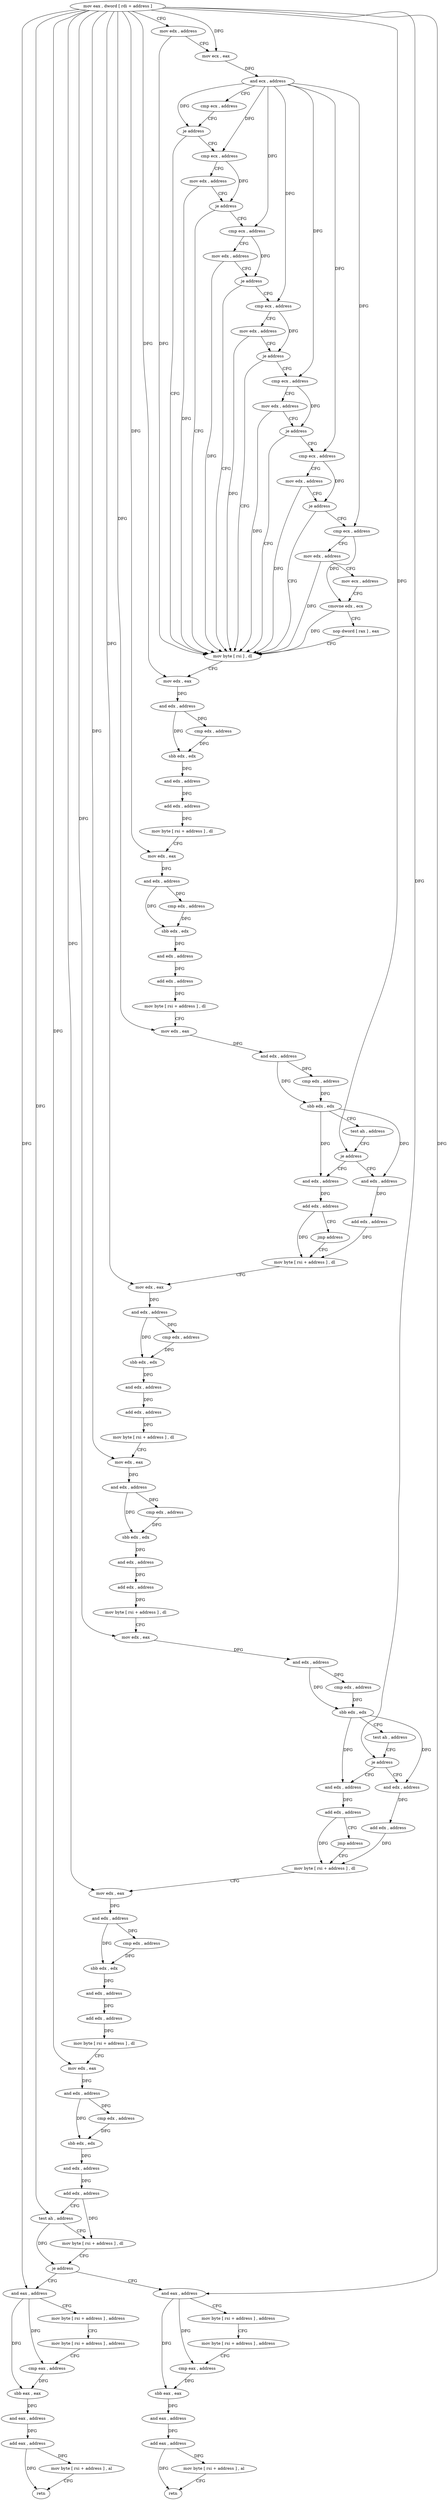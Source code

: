 digraph "func" {
"4296240" [label = "mov eax , dword [ rdi + address ]" ]
"4296243" [label = "mov edx , address" ]
"4296248" [label = "mov ecx , eax" ]
"4296250" [label = "and ecx , address" ]
"4296256" [label = "cmp ecx , address" ]
"4296262" [label = "je address" ]
"4296352" [label = "mov byte [ rsi ] , dl" ]
"4296264" [label = "cmp ecx , address" ]
"4296354" [label = "mov edx , eax" ]
"4296356" [label = "and edx , address" ]
"4296362" [label = "cmp edx , address" ]
"4296365" [label = "sbb edx , edx" ]
"4296367" [label = "and edx , address" ]
"4296370" [label = "add edx , address" ]
"4296373" [label = "mov byte [ rsi + address ] , dl" ]
"4296376" [label = "mov edx , eax" ]
"4296378" [label = "and edx , address" ]
"4296384" [label = "cmp edx , address" ]
"4296387" [label = "sbb edx , edx" ]
"4296389" [label = "and edx , address" ]
"4296392" [label = "add edx , address" ]
"4296395" [label = "mov byte [ rsi + address ] , dl" ]
"4296398" [label = "mov edx , eax" ]
"4296400" [label = "and edx , address" ]
"4296403" [label = "cmp edx , address" ]
"4296406" [label = "sbb edx , edx" ]
"4296408" [label = "test ah , address" ]
"4296411" [label = "je address" ]
"4296568" [label = "and edx , address" ]
"4296417" [label = "and edx , address" ]
"4296270" [label = "mov edx , address" ]
"4296275" [label = "je address" ]
"4296277" [label = "cmp ecx , address" ]
"4296571" [label = "add edx , address" ]
"4296574" [label = "jmp address" ]
"4296423" [label = "mov byte [ rsi + address ] , dl" ]
"4296420" [label = "add edx , address" ]
"4296283" [label = "mov edx , address" ]
"4296288" [label = "je address" ]
"4296290" [label = "cmp ecx , address" ]
"4296426" [label = "mov edx , eax" ]
"4296428" [label = "and edx , address" ]
"4296431" [label = "cmp edx , address" ]
"4296434" [label = "sbb edx , edx" ]
"4296436" [label = "and edx , address" ]
"4296439" [label = "add edx , address" ]
"4296442" [label = "mov byte [ rsi + address ] , dl" ]
"4296445" [label = "mov edx , eax" ]
"4296447" [label = "and edx , address" ]
"4296450" [label = "cmp edx , address" ]
"4296453" [label = "sbb edx , edx" ]
"4296455" [label = "and edx , address" ]
"4296458" [label = "add edx , address" ]
"4296461" [label = "mov byte [ rsi + address ] , dl" ]
"4296464" [label = "mov edx , eax" ]
"4296466" [label = "and edx , address" ]
"4296469" [label = "cmp edx , address" ]
"4296472" [label = "sbb edx , edx" ]
"4296474" [label = "test ah , address" ]
"4296477" [label = "je address" ]
"4296616" [label = "and edx , address" ]
"4296483" [label = "and edx , address" ]
"4296619" [label = "add edx , address" ]
"4296622" [label = "jmp address" ]
"4296489" [label = "mov byte [ rsi + address ] , dl" ]
"4296486" [label = "add edx , address" ]
"4296296" [label = "mov edx , address" ]
"4296301" [label = "je address" ]
"4296303" [label = "cmp ecx , address" ]
"4296492" [label = "mov edx , eax" ]
"4296494" [label = "and edx , address" ]
"4296497" [label = "cmp edx , address" ]
"4296500" [label = "sbb edx , edx" ]
"4296502" [label = "and edx , address" ]
"4296505" [label = "add edx , address" ]
"4296508" [label = "mov byte [ rsi + address ] , dl" ]
"4296511" [label = "mov edx , eax" ]
"4296513" [label = "and edx , address" ]
"4296516" [label = "cmp edx , address" ]
"4296519" [label = "sbb edx , edx" ]
"4296521" [label = "and edx , address" ]
"4296524" [label = "add edx , address" ]
"4296527" [label = "test ah , address" ]
"4296530" [label = "mov byte [ rsi + address ] , dl" ]
"4296533" [label = "je address" ]
"4296584" [label = "and eax , address" ]
"4296535" [label = "and eax , address" ]
"4296587" [label = "mov byte [ rsi + address ] , address" ]
"4296591" [label = "mov byte [ rsi + address ] , address" ]
"4296595" [label = "cmp eax , address" ]
"4296598" [label = "sbb eax , eax" ]
"4296600" [label = "and eax , address" ]
"4296603" [label = "add eax , address" ]
"4296606" [label = "mov byte [ rsi + address ] , al" ]
"4296609" [label = "retn" ]
"4296538" [label = "mov byte [ rsi + address ] , address" ]
"4296542" [label = "mov byte [ rsi + address ] , address" ]
"4296546" [label = "cmp eax , address" ]
"4296549" [label = "sbb eax , eax" ]
"4296551" [label = "and eax , address" ]
"4296554" [label = "add eax , address" ]
"4296557" [label = "mov byte [ rsi + address ] , al" ]
"4296560" [label = "retn" ]
"4296309" [label = "mov edx , address" ]
"4296314" [label = "je address" ]
"4296316" [label = "cmp ecx , address" ]
"4296322" [label = "mov edx , address" ]
"4296327" [label = "je address" ]
"4296329" [label = "cmp ecx , address" ]
"4296335" [label = "mov edx , address" ]
"4296340" [label = "mov ecx , address" ]
"4296345" [label = "cmovne edx , ecx" ]
"4296348" [label = "nop dword [ rax ] , eax" ]
"4296240" -> "4296243" [ label = "CFG" ]
"4296240" -> "4296248" [ label = "DFG" ]
"4296240" -> "4296354" [ label = "DFG" ]
"4296240" -> "4296376" [ label = "DFG" ]
"4296240" -> "4296398" [ label = "DFG" ]
"4296240" -> "4296411" [ label = "DFG" ]
"4296240" -> "4296426" [ label = "DFG" ]
"4296240" -> "4296445" [ label = "DFG" ]
"4296240" -> "4296464" [ label = "DFG" ]
"4296240" -> "4296477" [ label = "DFG" ]
"4296240" -> "4296492" [ label = "DFG" ]
"4296240" -> "4296511" [ label = "DFG" ]
"4296240" -> "4296527" [ label = "DFG" ]
"4296240" -> "4296584" [ label = "DFG" ]
"4296240" -> "4296535" [ label = "DFG" ]
"4296243" -> "4296248" [ label = "CFG" ]
"4296243" -> "4296352" [ label = "DFG" ]
"4296248" -> "4296250" [ label = "DFG" ]
"4296250" -> "4296256" [ label = "CFG" ]
"4296250" -> "4296262" [ label = "DFG" ]
"4296250" -> "4296264" [ label = "DFG" ]
"4296250" -> "4296277" [ label = "DFG" ]
"4296250" -> "4296290" [ label = "DFG" ]
"4296250" -> "4296303" [ label = "DFG" ]
"4296250" -> "4296316" [ label = "DFG" ]
"4296250" -> "4296329" [ label = "DFG" ]
"4296256" -> "4296262" [ label = "CFG" ]
"4296262" -> "4296352" [ label = "CFG" ]
"4296262" -> "4296264" [ label = "CFG" ]
"4296352" -> "4296354" [ label = "CFG" ]
"4296264" -> "4296270" [ label = "CFG" ]
"4296264" -> "4296275" [ label = "DFG" ]
"4296354" -> "4296356" [ label = "DFG" ]
"4296356" -> "4296362" [ label = "DFG" ]
"4296356" -> "4296365" [ label = "DFG" ]
"4296362" -> "4296365" [ label = "DFG" ]
"4296365" -> "4296367" [ label = "DFG" ]
"4296367" -> "4296370" [ label = "DFG" ]
"4296370" -> "4296373" [ label = "DFG" ]
"4296373" -> "4296376" [ label = "CFG" ]
"4296376" -> "4296378" [ label = "DFG" ]
"4296378" -> "4296384" [ label = "DFG" ]
"4296378" -> "4296387" [ label = "DFG" ]
"4296384" -> "4296387" [ label = "DFG" ]
"4296387" -> "4296389" [ label = "DFG" ]
"4296389" -> "4296392" [ label = "DFG" ]
"4296392" -> "4296395" [ label = "DFG" ]
"4296395" -> "4296398" [ label = "CFG" ]
"4296398" -> "4296400" [ label = "DFG" ]
"4296400" -> "4296403" [ label = "DFG" ]
"4296400" -> "4296406" [ label = "DFG" ]
"4296403" -> "4296406" [ label = "DFG" ]
"4296406" -> "4296408" [ label = "CFG" ]
"4296406" -> "4296568" [ label = "DFG" ]
"4296406" -> "4296417" [ label = "DFG" ]
"4296408" -> "4296411" [ label = "CFG" ]
"4296411" -> "4296568" [ label = "CFG" ]
"4296411" -> "4296417" [ label = "CFG" ]
"4296568" -> "4296571" [ label = "DFG" ]
"4296417" -> "4296420" [ label = "DFG" ]
"4296270" -> "4296275" [ label = "CFG" ]
"4296270" -> "4296352" [ label = "DFG" ]
"4296275" -> "4296352" [ label = "CFG" ]
"4296275" -> "4296277" [ label = "CFG" ]
"4296277" -> "4296283" [ label = "CFG" ]
"4296277" -> "4296288" [ label = "DFG" ]
"4296571" -> "4296574" [ label = "CFG" ]
"4296571" -> "4296423" [ label = "DFG" ]
"4296574" -> "4296423" [ label = "CFG" ]
"4296423" -> "4296426" [ label = "CFG" ]
"4296420" -> "4296423" [ label = "DFG" ]
"4296283" -> "4296288" [ label = "CFG" ]
"4296283" -> "4296352" [ label = "DFG" ]
"4296288" -> "4296352" [ label = "CFG" ]
"4296288" -> "4296290" [ label = "CFG" ]
"4296290" -> "4296296" [ label = "CFG" ]
"4296290" -> "4296301" [ label = "DFG" ]
"4296426" -> "4296428" [ label = "DFG" ]
"4296428" -> "4296431" [ label = "DFG" ]
"4296428" -> "4296434" [ label = "DFG" ]
"4296431" -> "4296434" [ label = "DFG" ]
"4296434" -> "4296436" [ label = "DFG" ]
"4296436" -> "4296439" [ label = "DFG" ]
"4296439" -> "4296442" [ label = "DFG" ]
"4296442" -> "4296445" [ label = "CFG" ]
"4296445" -> "4296447" [ label = "DFG" ]
"4296447" -> "4296450" [ label = "DFG" ]
"4296447" -> "4296453" [ label = "DFG" ]
"4296450" -> "4296453" [ label = "DFG" ]
"4296453" -> "4296455" [ label = "DFG" ]
"4296455" -> "4296458" [ label = "DFG" ]
"4296458" -> "4296461" [ label = "DFG" ]
"4296461" -> "4296464" [ label = "CFG" ]
"4296464" -> "4296466" [ label = "DFG" ]
"4296466" -> "4296469" [ label = "DFG" ]
"4296466" -> "4296472" [ label = "DFG" ]
"4296469" -> "4296472" [ label = "DFG" ]
"4296472" -> "4296474" [ label = "CFG" ]
"4296472" -> "4296616" [ label = "DFG" ]
"4296472" -> "4296483" [ label = "DFG" ]
"4296474" -> "4296477" [ label = "CFG" ]
"4296477" -> "4296616" [ label = "CFG" ]
"4296477" -> "4296483" [ label = "CFG" ]
"4296616" -> "4296619" [ label = "DFG" ]
"4296483" -> "4296486" [ label = "DFG" ]
"4296619" -> "4296622" [ label = "CFG" ]
"4296619" -> "4296489" [ label = "DFG" ]
"4296622" -> "4296489" [ label = "CFG" ]
"4296489" -> "4296492" [ label = "CFG" ]
"4296486" -> "4296489" [ label = "DFG" ]
"4296296" -> "4296301" [ label = "CFG" ]
"4296296" -> "4296352" [ label = "DFG" ]
"4296301" -> "4296352" [ label = "CFG" ]
"4296301" -> "4296303" [ label = "CFG" ]
"4296303" -> "4296309" [ label = "CFG" ]
"4296303" -> "4296314" [ label = "DFG" ]
"4296492" -> "4296494" [ label = "DFG" ]
"4296494" -> "4296497" [ label = "DFG" ]
"4296494" -> "4296500" [ label = "DFG" ]
"4296497" -> "4296500" [ label = "DFG" ]
"4296500" -> "4296502" [ label = "DFG" ]
"4296502" -> "4296505" [ label = "DFG" ]
"4296505" -> "4296508" [ label = "DFG" ]
"4296508" -> "4296511" [ label = "CFG" ]
"4296511" -> "4296513" [ label = "DFG" ]
"4296513" -> "4296516" [ label = "DFG" ]
"4296513" -> "4296519" [ label = "DFG" ]
"4296516" -> "4296519" [ label = "DFG" ]
"4296519" -> "4296521" [ label = "DFG" ]
"4296521" -> "4296524" [ label = "DFG" ]
"4296524" -> "4296527" [ label = "CFG" ]
"4296524" -> "4296530" [ label = "DFG" ]
"4296527" -> "4296530" [ label = "CFG" ]
"4296527" -> "4296533" [ label = "DFG" ]
"4296530" -> "4296533" [ label = "CFG" ]
"4296533" -> "4296584" [ label = "CFG" ]
"4296533" -> "4296535" [ label = "CFG" ]
"4296584" -> "4296587" [ label = "CFG" ]
"4296584" -> "4296595" [ label = "DFG" ]
"4296584" -> "4296598" [ label = "DFG" ]
"4296535" -> "4296538" [ label = "CFG" ]
"4296535" -> "4296546" [ label = "DFG" ]
"4296535" -> "4296549" [ label = "DFG" ]
"4296587" -> "4296591" [ label = "CFG" ]
"4296591" -> "4296595" [ label = "CFG" ]
"4296595" -> "4296598" [ label = "DFG" ]
"4296598" -> "4296600" [ label = "DFG" ]
"4296600" -> "4296603" [ label = "DFG" ]
"4296603" -> "4296606" [ label = "DFG" ]
"4296603" -> "4296609" [ label = "DFG" ]
"4296606" -> "4296609" [ label = "CFG" ]
"4296538" -> "4296542" [ label = "CFG" ]
"4296542" -> "4296546" [ label = "CFG" ]
"4296546" -> "4296549" [ label = "DFG" ]
"4296549" -> "4296551" [ label = "DFG" ]
"4296551" -> "4296554" [ label = "DFG" ]
"4296554" -> "4296557" [ label = "DFG" ]
"4296554" -> "4296560" [ label = "DFG" ]
"4296557" -> "4296560" [ label = "CFG" ]
"4296309" -> "4296314" [ label = "CFG" ]
"4296309" -> "4296352" [ label = "DFG" ]
"4296314" -> "4296352" [ label = "CFG" ]
"4296314" -> "4296316" [ label = "CFG" ]
"4296316" -> "4296322" [ label = "CFG" ]
"4296316" -> "4296327" [ label = "DFG" ]
"4296322" -> "4296327" [ label = "CFG" ]
"4296322" -> "4296352" [ label = "DFG" ]
"4296327" -> "4296352" [ label = "CFG" ]
"4296327" -> "4296329" [ label = "CFG" ]
"4296329" -> "4296335" [ label = "CFG" ]
"4296329" -> "4296345" [ label = "DFG" ]
"4296335" -> "4296340" [ label = "CFG" ]
"4296335" -> "4296352" [ label = "DFG" ]
"4296340" -> "4296345" [ label = "CFG" ]
"4296345" -> "4296348" [ label = "CFG" ]
"4296345" -> "4296352" [ label = "DFG" ]
"4296348" -> "4296352" [ label = "CFG" ]
}
